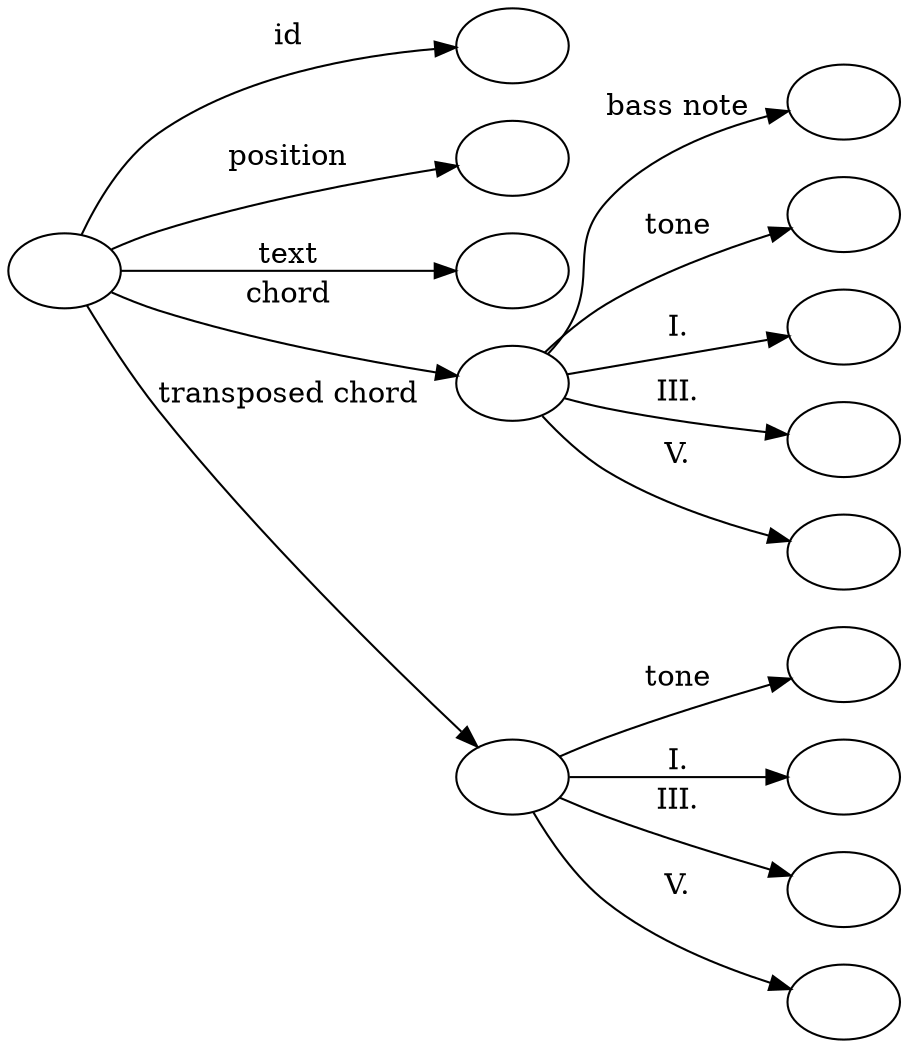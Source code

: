 digraph g {
    rankdir=LR
    Segment [label=""]
    ID [label=""]
    Position [label=""]
    Text [label=""]
    Bass_note [label=""]
    Chord [label=""]
    Tone [label=""]
    Deg1 [label=""]
    Deg3 [label=""]
    Deg5 [label=""]
    T_Chord [label=""]
    T_Tone [label=""]
    T_Deg1 [label=""]
    T_Deg3 [label=""]
    T_Deg5 [label=""]
    Segment -> ID [label="id"]
    Segment -> Position [label="position"]
    Segment -> Text [label="text"]
    Segment -> T_Chord [label="transposed chord"]
    Segment -> Chord [label="chord"]
    Chord -> Tone [label="tone"]
    Chord -> Deg1 [label="I."]
    Chord -> Deg3 [label="III."]
    Chord -> Deg5 [label="V."]
    Chord -> Bass_note [label="bass note"]
    T_Chord -> T_Tone [label="tone"]
    T_Chord -> T_Deg1 [label="I."]
    T_Chord -> T_Deg3 [label="III."]
    T_Chord -> T_Deg5 [label="V."]
}